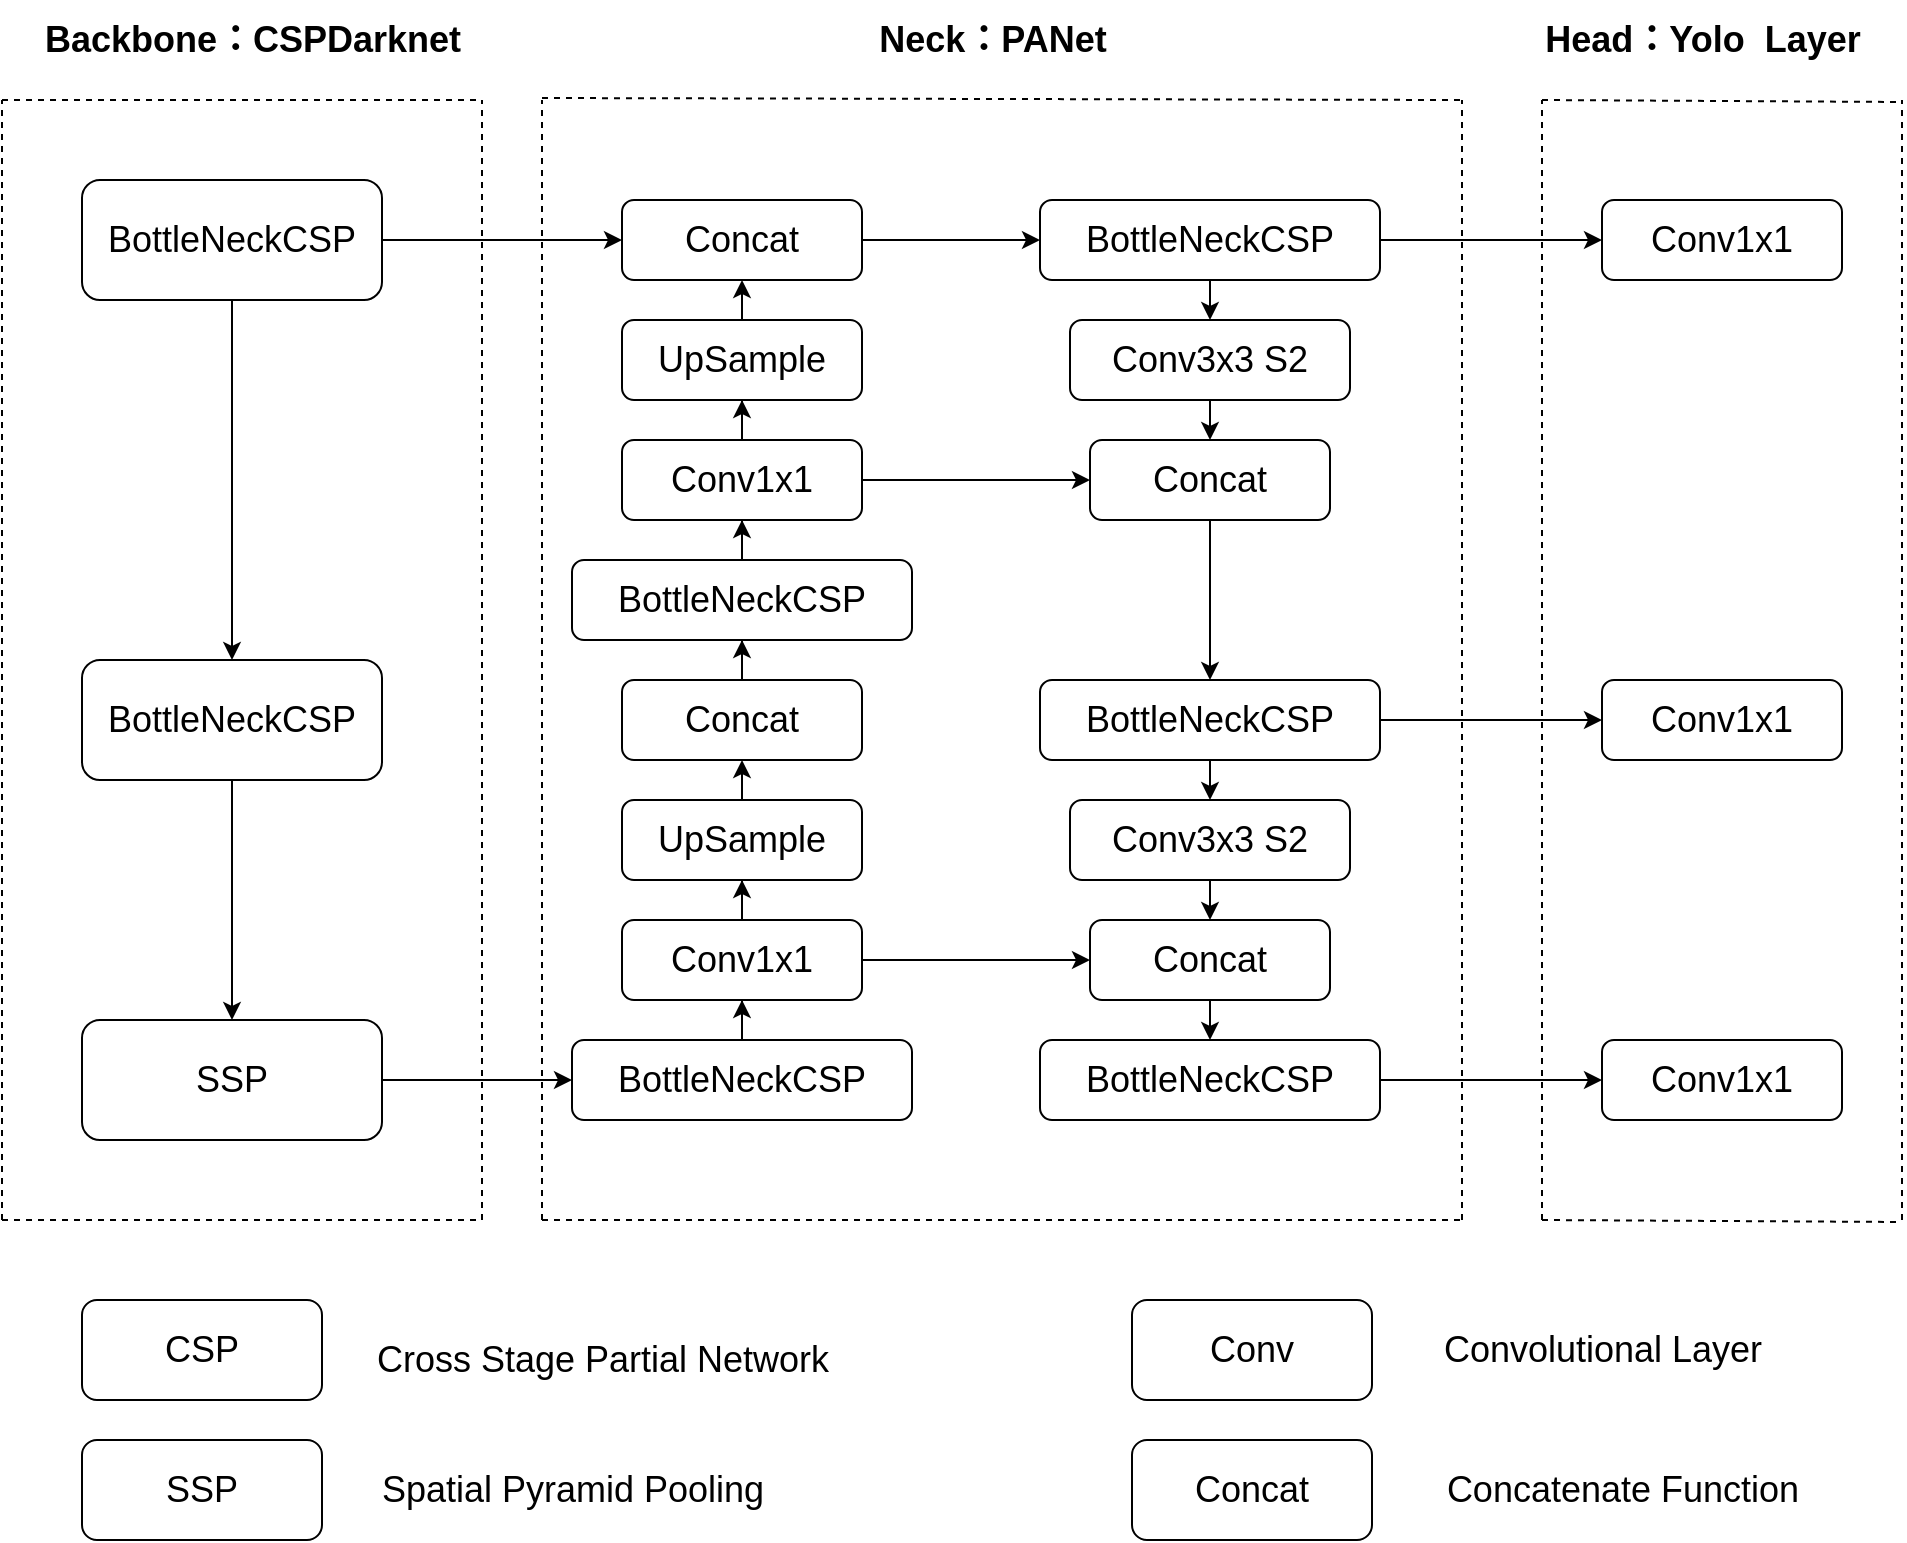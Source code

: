 <mxfile version="21.6.1" type="github">
  <diagram name="第 1 页" id="YRxrA2pEij3N224VvsYz">
    <mxGraphModel dx="1235" dy="1805" grid="1" gridSize="10" guides="1" tooltips="1" connect="1" arrows="1" fold="1" page="1" pageScale="1" pageWidth="827" pageHeight="1169" math="0" shadow="0">
      <root>
        <mxCell id="0" />
        <mxCell id="1" parent="0" />
        <mxCell id="07BlaX699lQ2yMmTxJzG-4" style="edgeStyle=orthogonalEdgeStyle;rounded=0;orthogonalLoop=1;jettySize=auto;html=1;entryX=0.5;entryY=0;entryDx=0;entryDy=0;" edge="1" parent="1" source="07BlaX699lQ2yMmTxJzG-1" target="07BlaX699lQ2yMmTxJzG-3">
          <mxGeometry relative="1" as="geometry" />
        </mxCell>
        <mxCell id="07BlaX699lQ2yMmTxJzG-8" style="edgeStyle=orthogonalEdgeStyle;rounded=0;orthogonalLoop=1;jettySize=auto;html=1;exitX=1;exitY=0.5;exitDx=0;exitDy=0;entryX=0;entryY=0.5;entryDx=0;entryDy=0;" edge="1" parent="1" source="07BlaX699lQ2yMmTxJzG-1" target="07BlaX699lQ2yMmTxJzG-7">
          <mxGeometry relative="1" as="geometry" />
        </mxCell>
        <mxCell id="07BlaX699lQ2yMmTxJzG-1" value="&lt;font style=&quot;font-size: 18px;&quot;&gt;BottleNeckCSP&lt;/font&gt;" style="rounded=1;whiteSpace=wrap;html=1;" vertex="1" parent="1">
          <mxGeometry x="120" y="40" width="150" height="60" as="geometry" />
        </mxCell>
        <mxCell id="07BlaX699lQ2yMmTxJzG-6" style="edgeStyle=orthogonalEdgeStyle;rounded=0;orthogonalLoop=1;jettySize=auto;html=1;entryX=0.5;entryY=0;entryDx=0;entryDy=0;" edge="1" parent="1" source="07BlaX699lQ2yMmTxJzG-3" target="07BlaX699lQ2yMmTxJzG-5">
          <mxGeometry relative="1" as="geometry" />
        </mxCell>
        <mxCell id="07BlaX699lQ2yMmTxJzG-3" value="&lt;font style=&quot;font-size: 18px;&quot;&gt;BottleNeckCSP&lt;/font&gt;" style="rounded=1;whiteSpace=wrap;html=1;" vertex="1" parent="1">
          <mxGeometry x="120" y="280" width="150" height="60" as="geometry" />
        </mxCell>
        <mxCell id="07BlaX699lQ2yMmTxJzG-24" style="edgeStyle=orthogonalEdgeStyle;rounded=0;orthogonalLoop=1;jettySize=auto;html=1;entryX=0;entryY=0.5;entryDx=0;entryDy=0;" edge="1" parent="1" source="07BlaX699lQ2yMmTxJzG-5" target="07BlaX699lQ2yMmTxJzG-23">
          <mxGeometry relative="1" as="geometry" />
        </mxCell>
        <mxCell id="07BlaX699lQ2yMmTxJzG-5" value="&lt;font style=&quot;font-size: 18px;&quot;&gt;SSP&lt;/font&gt;" style="rounded=1;whiteSpace=wrap;html=1;" vertex="1" parent="1">
          <mxGeometry x="120" y="460" width="150" height="60" as="geometry" />
        </mxCell>
        <mxCell id="07BlaX699lQ2yMmTxJzG-29" style="edgeStyle=orthogonalEdgeStyle;rounded=0;orthogonalLoop=1;jettySize=auto;html=1;exitX=1;exitY=0.5;exitDx=0;exitDy=0;entryX=0;entryY=0.5;entryDx=0;entryDy=0;" edge="1" parent="1" source="07BlaX699lQ2yMmTxJzG-7" target="07BlaX699lQ2yMmTxJzG-28">
          <mxGeometry relative="1" as="geometry" />
        </mxCell>
        <mxCell id="07BlaX699lQ2yMmTxJzG-7" value="&lt;font style=&quot;font-size: 18px;&quot;&gt;Concat&lt;/font&gt;" style="rounded=1;whiteSpace=wrap;html=1;" vertex="1" parent="1">
          <mxGeometry x="390" y="50" width="120" height="40" as="geometry" />
        </mxCell>
        <mxCell id="07BlaX699lQ2yMmTxJzG-12" style="edgeStyle=orthogonalEdgeStyle;rounded=0;orthogonalLoop=1;jettySize=auto;html=1;exitX=0.5;exitY=0;exitDx=0;exitDy=0;entryX=0.5;entryY=1;entryDx=0;entryDy=0;" edge="1" parent="1" source="07BlaX699lQ2yMmTxJzG-9" target="07BlaX699lQ2yMmTxJzG-7">
          <mxGeometry relative="1" as="geometry" />
        </mxCell>
        <mxCell id="07BlaX699lQ2yMmTxJzG-9" value="&lt;font style=&quot;font-size: 18px;&quot;&gt;UpSample&lt;/font&gt;" style="rounded=1;whiteSpace=wrap;html=1;" vertex="1" parent="1">
          <mxGeometry x="390" y="110" width="120" height="40" as="geometry" />
        </mxCell>
        <mxCell id="07BlaX699lQ2yMmTxJzG-13" style="edgeStyle=orthogonalEdgeStyle;rounded=0;orthogonalLoop=1;jettySize=auto;html=1;entryX=0.5;entryY=1;entryDx=0;entryDy=0;" edge="1" parent="1" source="07BlaX699lQ2yMmTxJzG-10" target="07BlaX699lQ2yMmTxJzG-9">
          <mxGeometry relative="1" as="geometry" />
        </mxCell>
        <mxCell id="07BlaX699lQ2yMmTxJzG-36" style="edgeStyle=orthogonalEdgeStyle;rounded=0;orthogonalLoop=1;jettySize=auto;html=1;exitX=1;exitY=0.5;exitDx=0;exitDy=0;" edge="1" parent="1" source="07BlaX699lQ2yMmTxJzG-10" target="07BlaX699lQ2yMmTxJzG-31">
          <mxGeometry relative="1" as="geometry" />
        </mxCell>
        <mxCell id="07BlaX699lQ2yMmTxJzG-10" value="&lt;font style=&quot;font-size: 18px;&quot;&gt;Conv1x1&lt;/font&gt;" style="rounded=1;whiteSpace=wrap;html=1;" vertex="1" parent="1">
          <mxGeometry x="390" y="170" width="120" height="40" as="geometry" />
        </mxCell>
        <mxCell id="07BlaX699lQ2yMmTxJzG-18" style="edgeStyle=orthogonalEdgeStyle;rounded=0;orthogonalLoop=1;jettySize=auto;html=1;entryX=0.5;entryY=1;entryDx=0;entryDy=0;" edge="1" parent="1" source="07BlaX699lQ2yMmTxJzG-11" target="07BlaX699lQ2yMmTxJzG-10">
          <mxGeometry relative="1" as="geometry" />
        </mxCell>
        <mxCell id="07BlaX699lQ2yMmTxJzG-11" value="&lt;font style=&quot;font-size: 18px;&quot;&gt;BottleNeckCSP&lt;/font&gt;" style="rounded=1;whiteSpace=wrap;html=1;" vertex="1" parent="1">
          <mxGeometry x="365" y="230" width="170" height="40" as="geometry" />
        </mxCell>
        <mxCell id="07BlaX699lQ2yMmTxJzG-20" style="edgeStyle=orthogonalEdgeStyle;rounded=0;orthogonalLoop=1;jettySize=auto;html=1;entryX=0.5;entryY=1;entryDx=0;entryDy=0;" edge="1" parent="1" source="07BlaX699lQ2yMmTxJzG-19" target="07BlaX699lQ2yMmTxJzG-11">
          <mxGeometry relative="1" as="geometry" />
        </mxCell>
        <mxCell id="07BlaX699lQ2yMmTxJzG-19" value="&lt;font style=&quot;font-size: 18px;&quot;&gt;Concat&lt;/font&gt;" style="rounded=1;whiteSpace=wrap;html=1;" vertex="1" parent="1">
          <mxGeometry x="390" y="290" width="120" height="40" as="geometry" />
        </mxCell>
        <mxCell id="07BlaX699lQ2yMmTxJzG-27" style="edgeStyle=orthogonalEdgeStyle;rounded=0;orthogonalLoop=1;jettySize=auto;html=1;exitX=0.5;exitY=0;exitDx=0;exitDy=0;entryX=0.5;entryY=1;entryDx=0;entryDy=0;" edge="1" parent="1" source="07BlaX699lQ2yMmTxJzG-21" target="07BlaX699lQ2yMmTxJzG-19">
          <mxGeometry relative="1" as="geometry" />
        </mxCell>
        <mxCell id="07BlaX699lQ2yMmTxJzG-21" value="&lt;font style=&quot;font-size: 18px;&quot;&gt;UpSample&lt;/font&gt;" style="rounded=1;whiteSpace=wrap;html=1;" vertex="1" parent="1">
          <mxGeometry x="390" y="350" width="120" height="40" as="geometry" />
        </mxCell>
        <mxCell id="07BlaX699lQ2yMmTxJzG-26" style="edgeStyle=orthogonalEdgeStyle;rounded=0;orthogonalLoop=1;jettySize=auto;html=1;entryX=0.5;entryY=1;entryDx=0;entryDy=0;" edge="1" parent="1" source="07BlaX699lQ2yMmTxJzG-22" target="07BlaX699lQ2yMmTxJzG-21">
          <mxGeometry relative="1" as="geometry" />
        </mxCell>
        <mxCell id="07BlaX699lQ2yMmTxJzG-42" style="edgeStyle=orthogonalEdgeStyle;rounded=0;orthogonalLoop=1;jettySize=auto;html=1;exitX=1;exitY=0.5;exitDx=0;exitDy=0;entryX=0;entryY=0.5;entryDx=0;entryDy=0;" edge="1" parent="1" source="07BlaX699lQ2yMmTxJzG-22" target="07BlaX699lQ2yMmTxJzG-34">
          <mxGeometry relative="1" as="geometry" />
        </mxCell>
        <mxCell id="07BlaX699lQ2yMmTxJzG-22" value="&lt;font style=&quot;font-size: 18px;&quot;&gt;Conv1x1&lt;/font&gt;" style="rounded=1;whiteSpace=wrap;html=1;" vertex="1" parent="1">
          <mxGeometry x="390" y="410" width="120" height="40" as="geometry" />
        </mxCell>
        <mxCell id="07BlaX699lQ2yMmTxJzG-25" style="edgeStyle=orthogonalEdgeStyle;rounded=0;orthogonalLoop=1;jettySize=auto;html=1;entryX=0.5;entryY=1;entryDx=0;entryDy=0;" edge="1" parent="1" source="07BlaX699lQ2yMmTxJzG-23" target="07BlaX699lQ2yMmTxJzG-22">
          <mxGeometry relative="1" as="geometry" />
        </mxCell>
        <mxCell id="07BlaX699lQ2yMmTxJzG-23" value="&lt;font style=&quot;font-size: 18px;&quot;&gt;BottleNeckCSP&lt;/font&gt;" style="rounded=1;whiteSpace=wrap;html=1;" vertex="1" parent="1">
          <mxGeometry x="365" y="470" width="170" height="40" as="geometry" />
        </mxCell>
        <mxCell id="07BlaX699lQ2yMmTxJzG-38" style="edgeStyle=orthogonalEdgeStyle;rounded=0;orthogonalLoop=1;jettySize=auto;html=1;exitX=0.5;exitY=1;exitDx=0;exitDy=0;entryX=0.5;entryY=0;entryDx=0;entryDy=0;" edge="1" parent="1" source="07BlaX699lQ2yMmTxJzG-28" target="07BlaX699lQ2yMmTxJzG-30">
          <mxGeometry relative="1" as="geometry" />
        </mxCell>
        <mxCell id="07BlaX699lQ2yMmTxJzG-49" style="edgeStyle=orthogonalEdgeStyle;rounded=0;orthogonalLoop=1;jettySize=auto;html=1;exitX=1;exitY=0.5;exitDx=0;exitDy=0;entryX=0;entryY=0.5;entryDx=0;entryDy=0;" edge="1" parent="1" source="07BlaX699lQ2yMmTxJzG-28" target="07BlaX699lQ2yMmTxJzG-46">
          <mxGeometry relative="1" as="geometry" />
        </mxCell>
        <mxCell id="07BlaX699lQ2yMmTxJzG-28" value="&lt;font style=&quot;font-size: 18px;&quot;&gt;BottleNeckCSP&lt;/font&gt;" style="rounded=1;whiteSpace=wrap;html=1;" vertex="1" parent="1">
          <mxGeometry x="599" y="50" width="170" height="40" as="geometry" />
        </mxCell>
        <mxCell id="07BlaX699lQ2yMmTxJzG-39" style="edgeStyle=orthogonalEdgeStyle;rounded=0;orthogonalLoop=1;jettySize=auto;html=1;exitX=0.5;exitY=1;exitDx=0;exitDy=0;entryX=0.5;entryY=0;entryDx=0;entryDy=0;" edge="1" parent="1" source="07BlaX699lQ2yMmTxJzG-30" target="07BlaX699lQ2yMmTxJzG-31">
          <mxGeometry relative="1" as="geometry" />
        </mxCell>
        <mxCell id="07BlaX699lQ2yMmTxJzG-30" value="&lt;font style=&quot;font-size: 18px;&quot;&gt;Conv3x3 S2&lt;/font&gt;" style="rounded=1;whiteSpace=wrap;html=1;" vertex="1" parent="1">
          <mxGeometry x="614" y="110" width="140" height="40" as="geometry" />
        </mxCell>
        <mxCell id="07BlaX699lQ2yMmTxJzG-41" style="edgeStyle=orthogonalEdgeStyle;rounded=0;orthogonalLoop=1;jettySize=auto;html=1;exitX=0.5;exitY=1;exitDx=0;exitDy=0;entryX=0.5;entryY=0;entryDx=0;entryDy=0;" edge="1" parent="1" source="07BlaX699lQ2yMmTxJzG-31" target="07BlaX699lQ2yMmTxJzG-32">
          <mxGeometry relative="1" as="geometry" />
        </mxCell>
        <mxCell id="07BlaX699lQ2yMmTxJzG-31" value="&lt;font style=&quot;font-size: 18px;&quot;&gt;Concat&lt;/font&gt;" style="rounded=1;whiteSpace=wrap;html=1;" vertex="1" parent="1">
          <mxGeometry x="624" y="170" width="120" height="40" as="geometry" />
        </mxCell>
        <mxCell id="07BlaX699lQ2yMmTxJzG-44" style="edgeStyle=orthogonalEdgeStyle;rounded=0;orthogonalLoop=1;jettySize=auto;html=1;exitX=0.5;exitY=1;exitDx=0;exitDy=0;entryX=0.5;entryY=0;entryDx=0;entryDy=0;" edge="1" parent="1" source="07BlaX699lQ2yMmTxJzG-32" target="07BlaX699lQ2yMmTxJzG-33">
          <mxGeometry relative="1" as="geometry" />
        </mxCell>
        <mxCell id="07BlaX699lQ2yMmTxJzG-50" style="edgeStyle=orthogonalEdgeStyle;rounded=0;orthogonalLoop=1;jettySize=auto;html=1;exitX=1;exitY=0.5;exitDx=0;exitDy=0;entryX=0;entryY=0.5;entryDx=0;entryDy=0;" edge="1" parent="1" source="07BlaX699lQ2yMmTxJzG-32" target="07BlaX699lQ2yMmTxJzG-47">
          <mxGeometry relative="1" as="geometry" />
        </mxCell>
        <mxCell id="07BlaX699lQ2yMmTxJzG-32" value="&lt;font style=&quot;font-size: 18px;&quot;&gt;BottleNeckCSP&lt;/font&gt;" style="rounded=1;whiteSpace=wrap;html=1;" vertex="1" parent="1">
          <mxGeometry x="599" y="290" width="170" height="40" as="geometry" />
        </mxCell>
        <mxCell id="07BlaX699lQ2yMmTxJzG-43" style="edgeStyle=orthogonalEdgeStyle;rounded=0;orthogonalLoop=1;jettySize=auto;html=1;exitX=0.5;exitY=1;exitDx=0;exitDy=0;entryX=0.5;entryY=0;entryDx=0;entryDy=0;" edge="1" parent="1" source="07BlaX699lQ2yMmTxJzG-33" target="07BlaX699lQ2yMmTxJzG-34">
          <mxGeometry relative="1" as="geometry" />
        </mxCell>
        <mxCell id="07BlaX699lQ2yMmTxJzG-33" value="&lt;font style=&quot;font-size: 18px;&quot;&gt;Conv3x3 S2&lt;/font&gt;" style="rounded=1;whiteSpace=wrap;html=1;" vertex="1" parent="1">
          <mxGeometry x="614" y="350" width="140" height="40" as="geometry" />
        </mxCell>
        <mxCell id="07BlaX699lQ2yMmTxJzG-45" style="edgeStyle=orthogonalEdgeStyle;rounded=0;orthogonalLoop=1;jettySize=auto;html=1;exitX=0.5;exitY=1;exitDx=0;exitDy=0;entryX=0.5;entryY=0;entryDx=0;entryDy=0;" edge="1" parent="1" source="07BlaX699lQ2yMmTxJzG-34" target="07BlaX699lQ2yMmTxJzG-35">
          <mxGeometry relative="1" as="geometry" />
        </mxCell>
        <mxCell id="07BlaX699lQ2yMmTxJzG-34" value="&lt;font style=&quot;font-size: 18px;&quot;&gt;Concat&lt;/font&gt;" style="rounded=1;whiteSpace=wrap;html=1;" vertex="1" parent="1">
          <mxGeometry x="624" y="410" width="120" height="40" as="geometry" />
        </mxCell>
        <mxCell id="07BlaX699lQ2yMmTxJzG-51" style="edgeStyle=orthogonalEdgeStyle;rounded=0;orthogonalLoop=1;jettySize=auto;html=1;exitX=1;exitY=0.5;exitDx=0;exitDy=0;entryX=0;entryY=0.5;entryDx=0;entryDy=0;" edge="1" parent="1" source="07BlaX699lQ2yMmTxJzG-35" target="07BlaX699lQ2yMmTxJzG-48">
          <mxGeometry relative="1" as="geometry" />
        </mxCell>
        <mxCell id="07BlaX699lQ2yMmTxJzG-35" value="&lt;font style=&quot;font-size: 18px;&quot;&gt;BottleNeckCSP&lt;/font&gt;" style="rounded=1;whiteSpace=wrap;html=1;" vertex="1" parent="1">
          <mxGeometry x="599" y="470" width="170" height="40" as="geometry" />
        </mxCell>
        <mxCell id="07BlaX699lQ2yMmTxJzG-46" value="&lt;font style=&quot;font-size: 18px;&quot;&gt;Conv1x1&lt;/font&gt;" style="rounded=1;whiteSpace=wrap;html=1;" vertex="1" parent="1">
          <mxGeometry x="880" y="50" width="120" height="40" as="geometry" />
        </mxCell>
        <mxCell id="07BlaX699lQ2yMmTxJzG-47" value="&lt;font style=&quot;font-size: 18px;&quot;&gt;Conv1x1&lt;/font&gt;" style="rounded=1;whiteSpace=wrap;html=1;" vertex="1" parent="1">
          <mxGeometry x="880" y="290" width="120" height="40" as="geometry" />
        </mxCell>
        <mxCell id="07BlaX699lQ2yMmTxJzG-48" value="&lt;font style=&quot;font-size: 18px;&quot;&gt;Conv1x1&lt;/font&gt;" style="rounded=1;whiteSpace=wrap;html=1;" vertex="1" parent="1">
          <mxGeometry x="880" y="470" width="120" height="40" as="geometry" />
        </mxCell>
        <mxCell id="07BlaX699lQ2yMmTxJzG-53" value="" style="endArrow=none;dashed=1;html=1;rounded=0;" edge="1" parent="1">
          <mxGeometry width="50" height="50" relative="1" as="geometry">
            <mxPoint x="80" y="560" as="sourcePoint" />
            <mxPoint x="80" as="targetPoint" />
          </mxGeometry>
        </mxCell>
        <mxCell id="07BlaX699lQ2yMmTxJzG-54" value="" style="endArrow=none;dashed=1;html=1;rounded=0;" edge="1" parent="1">
          <mxGeometry width="50" height="50" relative="1" as="geometry">
            <mxPoint x="320" y="560" as="sourcePoint" />
            <mxPoint x="320" as="targetPoint" />
          </mxGeometry>
        </mxCell>
        <mxCell id="07BlaX699lQ2yMmTxJzG-55" value="" style="endArrow=none;dashed=1;html=1;rounded=0;" edge="1" parent="1">
          <mxGeometry width="50" height="50" relative="1" as="geometry">
            <mxPoint x="80" as="sourcePoint" />
            <mxPoint x="320" as="targetPoint" />
          </mxGeometry>
        </mxCell>
        <mxCell id="07BlaX699lQ2yMmTxJzG-56" value="" style="endArrow=none;dashed=1;html=1;rounded=0;" edge="1" parent="1">
          <mxGeometry width="50" height="50" relative="1" as="geometry">
            <mxPoint x="80" y="560" as="sourcePoint" />
            <mxPoint x="320" y="560" as="targetPoint" />
          </mxGeometry>
        </mxCell>
        <mxCell id="07BlaX699lQ2yMmTxJzG-57" value="" style="endArrow=none;dashed=1;html=1;rounded=0;" edge="1" parent="1">
          <mxGeometry width="50" height="50" relative="1" as="geometry">
            <mxPoint x="350" y="560" as="sourcePoint" />
            <mxPoint x="350" as="targetPoint" />
          </mxGeometry>
        </mxCell>
        <mxCell id="07BlaX699lQ2yMmTxJzG-58" value="" style="endArrow=none;dashed=1;html=1;rounded=0;" edge="1" parent="1">
          <mxGeometry width="50" height="50" relative="1" as="geometry">
            <mxPoint x="810" y="560" as="sourcePoint" />
            <mxPoint x="810" as="targetPoint" />
          </mxGeometry>
        </mxCell>
        <mxCell id="07BlaX699lQ2yMmTxJzG-59" value="" style="endArrow=none;dashed=1;html=1;rounded=0;" edge="1" parent="1">
          <mxGeometry width="50" height="50" relative="1" as="geometry">
            <mxPoint x="350" y="560" as="sourcePoint" />
            <mxPoint x="810" y="560" as="targetPoint" />
          </mxGeometry>
        </mxCell>
        <mxCell id="07BlaX699lQ2yMmTxJzG-60" value="" style="endArrow=none;dashed=1;html=1;rounded=0;" edge="1" parent="1">
          <mxGeometry width="50" height="50" relative="1" as="geometry">
            <mxPoint x="350" y="-1" as="sourcePoint" />
            <mxPoint x="810" as="targetPoint" />
          </mxGeometry>
        </mxCell>
        <mxCell id="07BlaX699lQ2yMmTxJzG-61" value="" style="endArrow=none;dashed=1;html=1;rounded=0;" edge="1" parent="1">
          <mxGeometry width="50" height="50" relative="1" as="geometry">
            <mxPoint x="850" y="560" as="sourcePoint" />
            <mxPoint x="850" as="targetPoint" />
          </mxGeometry>
        </mxCell>
        <mxCell id="07BlaX699lQ2yMmTxJzG-62" value="" style="endArrow=none;dashed=1;html=1;rounded=0;" edge="1" parent="1">
          <mxGeometry width="50" height="50" relative="1" as="geometry">
            <mxPoint x="1030" y="560" as="sourcePoint" />
            <mxPoint x="1030" as="targetPoint" />
          </mxGeometry>
        </mxCell>
        <mxCell id="07BlaX699lQ2yMmTxJzG-63" value="" style="endArrow=none;dashed=1;html=1;rounded=0;" edge="1" parent="1">
          <mxGeometry width="50" height="50" relative="1" as="geometry">
            <mxPoint x="850" as="sourcePoint" />
            <mxPoint x="1030" y="1" as="targetPoint" />
            <Array as="points">
              <mxPoint x="1030" y="1" />
            </Array>
          </mxGeometry>
        </mxCell>
        <mxCell id="07BlaX699lQ2yMmTxJzG-64" value="" style="endArrow=none;dashed=1;html=1;rounded=0;" edge="1" parent="1">
          <mxGeometry width="50" height="50" relative="1" as="geometry">
            <mxPoint x="850" y="560" as="sourcePoint" />
            <mxPoint x="1030" y="561" as="targetPoint" />
            <Array as="points">
              <mxPoint x="1030" y="561" />
            </Array>
          </mxGeometry>
        </mxCell>
        <mxCell id="07BlaX699lQ2yMmTxJzG-65" value="&lt;b&gt;&lt;font style=&quot;font-size: 18px;&quot;&gt;Backbone：CSPDarknet&lt;/font&gt;&lt;/b&gt;" style="text;html=1;align=center;verticalAlign=middle;resizable=0;points=[];autosize=1;strokeColor=none;fillColor=none;" vertex="1" parent="1">
          <mxGeometry x="90" y="-50" width="230" height="40" as="geometry" />
        </mxCell>
        <mxCell id="07BlaX699lQ2yMmTxJzG-66" value="&lt;b&gt;&lt;font style=&quot;font-size: 18px;&quot;&gt;Neck：PANet&lt;/font&gt;&lt;/b&gt;" style="text;html=1;align=center;verticalAlign=middle;resizable=0;points=[];autosize=1;strokeColor=none;fillColor=none;" vertex="1" parent="1">
          <mxGeometry x="505" y="-50" width="140" height="40" as="geometry" />
        </mxCell>
        <mxCell id="07BlaX699lQ2yMmTxJzG-67" value="&lt;b&gt;&lt;font style=&quot;font-size: 18px;&quot;&gt;Head：Yolo&amp;nbsp; Layer&lt;/font&gt;&lt;/b&gt;" style="text;html=1;align=center;verticalAlign=middle;resizable=0;points=[];autosize=1;strokeColor=none;fillColor=none;" vertex="1" parent="1">
          <mxGeometry x="840" y="-50" width="180" height="40" as="geometry" />
        </mxCell>
        <mxCell id="07BlaX699lQ2yMmTxJzG-69" value="&lt;font style=&quot;font-size: 18px;&quot;&gt;CSP&lt;/font&gt;" style="rounded=1;whiteSpace=wrap;html=1;" vertex="1" parent="1">
          <mxGeometry x="120" y="600" width="120" height="50" as="geometry" />
        </mxCell>
        <mxCell id="07BlaX699lQ2yMmTxJzG-70" value="&lt;font style=&quot;font-size: 18px;&quot;&gt;Cross Stage Partial Network&lt;/font&gt;" style="text;html=1;align=center;verticalAlign=middle;resizable=0;points=[];autosize=1;strokeColor=none;fillColor=none;" vertex="1" parent="1">
          <mxGeometry x="255" y="610" width="250" height="40" as="geometry" />
        </mxCell>
        <mxCell id="07BlaX699lQ2yMmTxJzG-73" value="&lt;font style=&quot;font-size: 18px;&quot;&gt;SSP&lt;/font&gt;" style="rounded=1;whiteSpace=wrap;html=1;" vertex="1" parent="1">
          <mxGeometry x="120" y="670" width="120" height="50" as="geometry" />
        </mxCell>
        <mxCell id="07BlaX699lQ2yMmTxJzG-74" value="&lt;font style=&quot;font-size: 18px;&quot;&gt;Spatial Pyramid Pooling&lt;/font&gt;" style="text;html=1;align=center;verticalAlign=middle;resizable=0;points=[];autosize=1;strokeColor=none;fillColor=none;" vertex="1" parent="1">
          <mxGeometry x="260" y="675" width="210" height="40" as="geometry" />
        </mxCell>
        <mxCell id="07BlaX699lQ2yMmTxJzG-75" value="&lt;font style=&quot;font-size: 18px;&quot;&gt;Conv&lt;/font&gt;" style="rounded=1;whiteSpace=wrap;html=1;" vertex="1" parent="1">
          <mxGeometry x="645" y="600" width="120" height="50" as="geometry" />
        </mxCell>
        <mxCell id="07BlaX699lQ2yMmTxJzG-76" value="&lt;font style=&quot;font-size: 18px;&quot;&gt;Convolutional Layer&lt;/font&gt;" style="text;html=1;align=center;verticalAlign=middle;resizable=0;points=[];autosize=1;strokeColor=none;fillColor=none;" vertex="1" parent="1">
          <mxGeometry x="790" y="605" width="180" height="40" as="geometry" />
        </mxCell>
        <mxCell id="07BlaX699lQ2yMmTxJzG-77" value="&lt;font style=&quot;font-size: 18px;&quot;&gt;Concat&lt;/font&gt;" style="rounded=1;whiteSpace=wrap;html=1;" vertex="1" parent="1">
          <mxGeometry x="645" y="670" width="120" height="50" as="geometry" />
        </mxCell>
        <mxCell id="07BlaX699lQ2yMmTxJzG-78" value="&lt;font style=&quot;font-size: 18px;&quot;&gt;Concatenate Function&lt;/font&gt;" style="text;html=1;align=center;verticalAlign=middle;resizable=0;points=[];autosize=1;strokeColor=none;fillColor=none;" vertex="1" parent="1">
          <mxGeometry x="790" y="675" width="200" height="40" as="geometry" />
        </mxCell>
      </root>
    </mxGraphModel>
  </diagram>
</mxfile>
